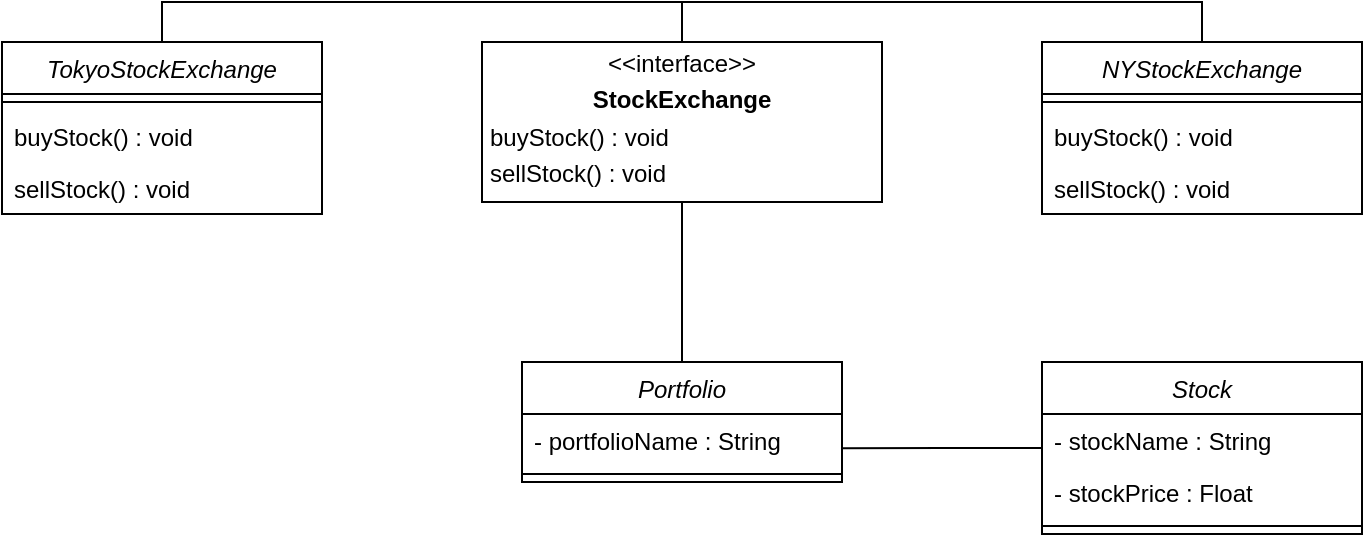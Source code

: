 <mxfile version="15.9.1" type="github"><diagram id="C5RBs43oDa-KdzZeNtuy" name="Page-1"><mxGraphModel dx="2036" dy="634" grid="1" gridSize="10" guides="1" tooltips="1" connect="1" arrows="1" fold="1" page="1" pageScale="1" pageWidth="827" pageHeight="1169" math="0" shadow="0"><root><mxCell id="WIyWlLk6GJQsqaUBKTNV-0"/><mxCell id="WIyWlLk6GJQsqaUBKTNV-1" parent="WIyWlLk6GJQsqaUBKTNV-0"/><mxCell id="eU03ujaPCsA_zvu1Cxka-4" style="edgeStyle=orthogonalEdgeStyle;rounded=0;orthogonalLoop=1;jettySize=auto;html=1;entryX=0.5;entryY=0;entryDx=0;entryDy=0;exitX=0.5;exitY=0;exitDx=0;exitDy=0;endArrow=none;endFill=0;" parent="WIyWlLk6GJQsqaUBKTNV-1" source="zkfFHV4jXpPFQw0GAbJ--0" target="eU03ujaPCsA_zvu1Cxka-2" edge="1"><mxGeometry relative="1" as="geometry"/></mxCell><mxCell id="zkfFHV4jXpPFQw0GAbJ--0" value="NYStockExchange" style="swimlane;fontStyle=2;align=center;verticalAlign=top;childLayout=stackLayout;horizontal=1;startSize=26;horizontalStack=0;resizeParent=1;resizeLast=0;collapsible=1;marginBottom=0;rounded=0;shadow=0;strokeWidth=1;" parent="WIyWlLk6GJQsqaUBKTNV-1" vertex="1"><mxGeometry x="240" y="120" width="160" height="86" as="geometry"><mxRectangle x="230" y="140" width="160" height="26" as="alternateBounds"/></mxGeometry></mxCell><mxCell id="zkfFHV4jXpPFQw0GAbJ--4" value="" style="line;html=1;strokeWidth=1;align=left;verticalAlign=middle;spacingTop=-1;spacingLeft=3;spacingRight=3;rotatable=0;labelPosition=right;points=[];portConstraint=eastwest;" parent="zkfFHV4jXpPFQw0GAbJ--0" vertex="1"><mxGeometry y="26" width="160" height="8" as="geometry"/></mxCell><mxCell id="eU03ujaPCsA_zvu1Cxka-29" value="buyStock() : void" style="text;align=left;verticalAlign=top;spacingLeft=4;spacingRight=4;overflow=hidden;rotatable=0;points=[[0,0.5],[1,0.5]];portConstraint=eastwest;" parent="zkfFHV4jXpPFQw0GAbJ--0" vertex="1"><mxGeometry y="34" width="160" height="26" as="geometry"/></mxCell><mxCell id="eU03ujaPCsA_zvu1Cxka-30" value="sellStock() : void" style="text;align=left;verticalAlign=top;spacingLeft=4;spacingRight=4;overflow=hidden;rotatable=0;points=[[0,0.5],[1,0.5]];portConstraint=eastwest;" parent="zkfFHV4jXpPFQw0GAbJ--0" vertex="1"><mxGeometry y="60" width="160" height="26" as="geometry"/></mxCell><mxCell id="eU03ujaPCsA_zvu1Cxka-17" style="edgeStyle=orthogonalEdgeStyle;rounded=0;orthogonalLoop=1;jettySize=auto;html=1;entryX=0.5;entryY=0;entryDx=0;entryDy=0;endArrow=none;endFill=0;exitX=0.5;exitY=0;exitDx=0;exitDy=0;" parent="WIyWlLk6GJQsqaUBKTNV-1" source="eU03ujaPCsA_zvu1Cxka-2" target="eU03ujaPCsA_zvu1Cxka-11" edge="1"><mxGeometry relative="1" as="geometry"/></mxCell><mxCell id="eU03ujaPCsA_zvu1Cxka-2" value="&lt;p style=&quot;margin: 0px ; margin-top: 4px ; text-align: center&quot;&gt;&amp;lt;&amp;lt;interface&amp;gt;&amp;gt;&lt;/p&gt;&lt;p style=&quot;margin: 0px ; margin-top: 4px ; text-align: center&quot;&gt;&lt;b&gt;StockExchange&lt;/b&gt;&lt;br&gt;&lt;/p&gt;&lt;p style=&quot;margin: 0px ; margin-top: 4px ; margin-left: 4px ; text-align: left&quot;&gt;&lt;span&gt;buyStock() : void&lt;/span&gt;&lt;br&gt;&lt;/p&gt;&lt;p style=&quot;margin: 0px ; margin-top: 4px ; margin-left: 4px ; text-align: left&quot;&gt;&lt;span&gt;sellStock() : void&lt;/span&gt;&lt;/p&gt;" style="shape=rect;html=1;overflow=fill;whiteSpace=wrap;" parent="WIyWlLk6GJQsqaUBKTNV-1" vertex="1"><mxGeometry x="-40" y="120" width="200" height="80" as="geometry"/></mxCell><mxCell id="eU03ujaPCsA_zvu1Cxka-28" style="edgeStyle=orthogonalEdgeStyle;rounded=0;orthogonalLoop=1;jettySize=auto;html=1;entryX=0.999;entryY=0.659;entryDx=0;entryDy=0;endArrow=none;endFill=0;entryPerimeter=0;" parent="WIyWlLk6GJQsqaUBKTNV-1" source="eU03ujaPCsA_zvu1Cxka-5" target="eU03ujaPCsA_zvu1Cxka-21" edge="1"><mxGeometry relative="1" as="geometry"><mxPoint x="140" y="345" as="targetPoint"/></mxGeometry></mxCell><mxCell id="eU03ujaPCsA_zvu1Cxka-5" value="Stock" style="swimlane;fontStyle=2;align=center;verticalAlign=top;childLayout=stackLayout;horizontal=1;startSize=26;horizontalStack=0;resizeParent=1;resizeLast=0;collapsible=1;marginBottom=0;rounded=0;shadow=0;strokeWidth=1;" parent="WIyWlLk6GJQsqaUBKTNV-1" vertex="1"><mxGeometry x="240" y="280" width="160" height="86" as="geometry"><mxRectangle x="230" y="140" width="160" height="26" as="alternateBounds"/></mxGeometry></mxCell><mxCell id="eU03ujaPCsA_zvu1Cxka-6" value="- stockName : String" style="text;align=left;verticalAlign=top;spacingLeft=4;spacingRight=4;overflow=hidden;rotatable=0;points=[[0,0.5],[1,0.5]];portConstraint=eastwest;" parent="eU03ujaPCsA_zvu1Cxka-5" vertex="1"><mxGeometry y="26" width="160" height="26" as="geometry"/></mxCell><mxCell id="eU03ujaPCsA_zvu1Cxka-7" value="- stockPrice : Float" style="text;align=left;verticalAlign=top;spacingLeft=4;spacingRight=4;overflow=hidden;rotatable=0;points=[[0,0.5],[1,0.5]];portConstraint=eastwest;rounded=0;shadow=0;html=0;" parent="eU03ujaPCsA_zvu1Cxka-5" vertex="1"><mxGeometry y="52" width="160" height="26" as="geometry"/></mxCell><mxCell id="eU03ujaPCsA_zvu1Cxka-9" value="" style="line;html=1;strokeWidth=1;align=left;verticalAlign=middle;spacingTop=-1;spacingLeft=3;spacingRight=3;rotatable=0;labelPosition=right;points=[];portConstraint=eastwest;" parent="eU03ujaPCsA_zvu1Cxka-5" vertex="1"><mxGeometry y="78" width="160" height="8" as="geometry"/></mxCell><mxCell id="eU03ujaPCsA_zvu1Cxka-11" value="TokyoStockExchange" style="swimlane;fontStyle=2;align=center;verticalAlign=top;childLayout=stackLayout;horizontal=1;startSize=26;horizontalStack=0;resizeParent=1;resizeLast=0;collapsible=1;marginBottom=0;rounded=0;shadow=0;strokeWidth=1;" parent="WIyWlLk6GJQsqaUBKTNV-1" vertex="1"><mxGeometry x="-280" y="120" width="160" height="86" as="geometry"><mxRectangle x="230" y="140" width="160" height="26" as="alternateBounds"/></mxGeometry></mxCell><mxCell id="eU03ujaPCsA_zvu1Cxka-15" value="" style="line;html=1;strokeWidth=1;align=left;verticalAlign=middle;spacingTop=-1;spacingLeft=3;spacingRight=3;rotatable=0;labelPosition=right;points=[];portConstraint=eastwest;" parent="eU03ujaPCsA_zvu1Cxka-11" vertex="1"><mxGeometry y="26" width="160" height="8" as="geometry"/></mxCell><mxCell id="eU03ujaPCsA_zvu1Cxka-16" value="buyStock() : void" style="text;align=left;verticalAlign=top;spacingLeft=4;spacingRight=4;overflow=hidden;rotatable=0;points=[[0,0.5],[1,0.5]];portConstraint=eastwest;" parent="eU03ujaPCsA_zvu1Cxka-11" vertex="1"><mxGeometry y="34" width="160" height="26" as="geometry"/></mxCell><mxCell id="eU03ujaPCsA_zvu1Cxka-31" value="sellStock() : void" style="text;align=left;verticalAlign=top;spacingLeft=4;spacingRight=4;overflow=hidden;rotatable=0;points=[[0,0.5],[1,0.5]];portConstraint=eastwest;" parent="eU03ujaPCsA_zvu1Cxka-11" vertex="1"><mxGeometry y="60" width="160" height="26" as="geometry"/></mxCell><mxCell id="eU03ujaPCsA_zvu1Cxka-26" style="edgeStyle=orthogonalEdgeStyle;rounded=0;orthogonalLoop=1;jettySize=auto;html=1;entryX=0.5;entryY=1;entryDx=0;entryDy=0;endArrow=none;endFill=0;exitX=0.5;exitY=0;exitDx=0;exitDy=0;" parent="WIyWlLk6GJQsqaUBKTNV-1" source="eU03ujaPCsA_zvu1Cxka-20" target="eU03ujaPCsA_zvu1Cxka-2" edge="1"><mxGeometry relative="1" as="geometry"><Array as="points"/></mxGeometry></mxCell><mxCell id="eU03ujaPCsA_zvu1Cxka-20" value="Portfolio" style="swimlane;fontStyle=2;align=center;verticalAlign=top;childLayout=stackLayout;horizontal=1;startSize=26;horizontalStack=0;resizeParent=1;resizeLast=0;collapsible=1;marginBottom=0;rounded=0;shadow=0;strokeWidth=1;" parent="WIyWlLk6GJQsqaUBKTNV-1" vertex="1"><mxGeometry x="-20" y="280" width="160" height="60" as="geometry"><mxRectangle x="230" y="140" width="160" height="26" as="alternateBounds"/></mxGeometry></mxCell><mxCell id="eU03ujaPCsA_zvu1Cxka-21" value="- portfolioName : String" style="text;align=left;verticalAlign=top;spacingLeft=4;spacingRight=4;overflow=hidden;rotatable=0;points=[[0,0.5],[1,0.5]];portConstraint=eastwest;" parent="eU03ujaPCsA_zvu1Cxka-20" vertex="1"><mxGeometry y="26" width="160" height="26" as="geometry"/></mxCell><mxCell id="eU03ujaPCsA_zvu1Cxka-24" value="" style="line;html=1;strokeWidth=1;align=left;verticalAlign=middle;spacingTop=-1;spacingLeft=3;spacingRight=3;rotatable=0;labelPosition=right;points=[];portConstraint=eastwest;" parent="eU03ujaPCsA_zvu1Cxka-20" vertex="1"><mxGeometry y="52" width="160" height="8" as="geometry"/></mxCell></root></mxGraphModel></diagram></mxfile>